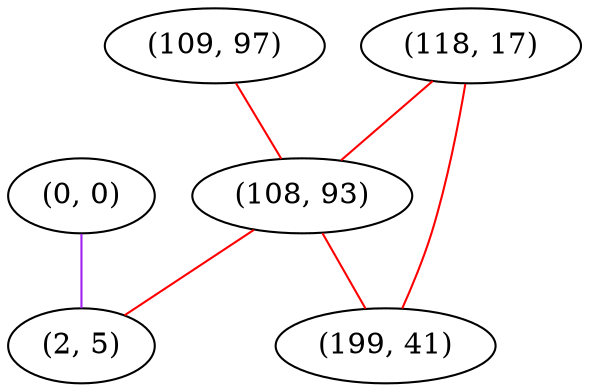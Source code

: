 graph "" {
"(109, 97)";
"(0, 0)";
"(118, 17)";
"(108, 93)";
"(2, 5)";
"(199, 41)";
"(109, 97)" -- "(108, 93)"  [color=red, key=0, weight=1];
"(0, 0)" -- "(2, 5)"  [color=purple, key=0, weight=4];
"(118, 17)" -- "(108, 93)"  [color=red, key=0, weight=1];
"(118, 17)" -- "(199, 41)"  [color=red, key=0, weight=1];
"(108, 93)" -- "(2, 5)"  [color=red, key=0, weight=1];
"(108, 93)" -- "(199, 41)"  [color=red, key=0, weight=1];
}
